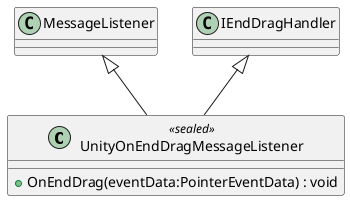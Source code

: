 @startuml
class UnityOnEndDragMessageListener <<sealed>> {
    + OnEndDrag(eventData:PointerEventData) : void
}
MessageListener <|-- UnityOnEndDragMessageListener
IEndDragHandler <|-- UnityOnEndDragMessageListener
@enduml
